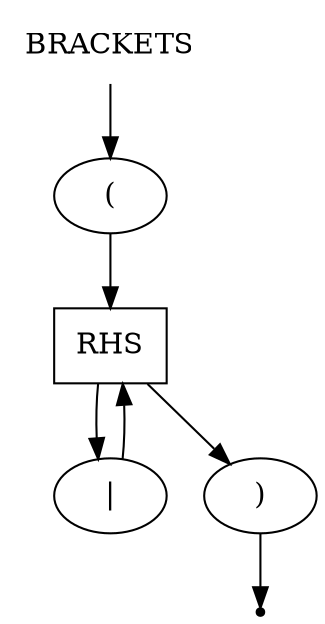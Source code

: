 digraph BRACKETS {
    start [label=BRACKETS shape=plaintext]
    A [label="(" shape=oval]
    B [label=RHS shape=box]
    C [label="|" shape=oval]
    D [label=")" shape=oval]
    end [label="" shape=point]
    start -> A
    A -> B
    B -> C
    B -> D
    C -> B
    D -> end
}
